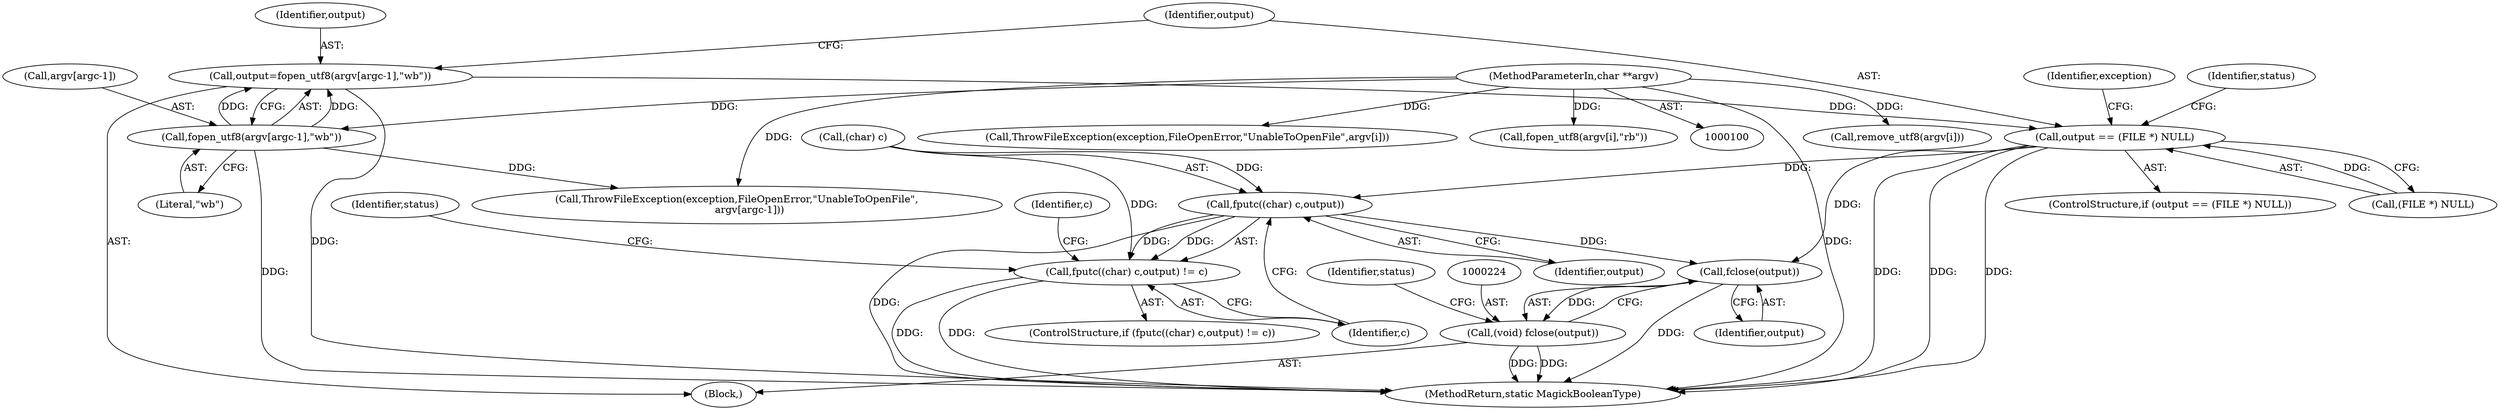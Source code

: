 digraph "0_ImageMagick_933e96f01a8c889c7bf5ffd30020e86a02a046e7@API" {
"1000124" [label="(Call,output=fopen_utf8(argv[argc-1],\"wb\"))"];
"1000126" [label="(Call,fopen_utf8(argv[argc-1],\"wb\"))"];
"1000102" [label="(MethodParameterIn,char **argv)"];
"1000134" [label="(Call,output == (FILE *) NULL)"];
"1000204" [label="(Call,fputc((char) c,output))"];
"1000203" [label="(Call,fputc((char) c,output) != c)"];
"1000225" [label="(Call,fclose(output))"];
"1000223" [label="(Call,(void) fclose(output))"];
"1000223" [label="(Call,(void) fclose(output))"];
"1000204" [label="(Call,fputc((char) c,output))"];
"1000104" [label="(Block,)"];
"1000208" [label="(Identifier,output)"];
"1000126" [label="(Call,fopen_utf8(argv[argc-1],\"wb\"))"];
"1000228" [label="(Identifier,status)"];
"1000211" [label="(Identifier,status)"];
"1000124" [label="(Call,output=fopen_utf8(argv[argc-1],\"wb\"))"];
"1000225" [label="(Call,fclose(output))"];
"1000132" [label="(Literal,\"wb\")"];
"1000140" [label="(Call,ThrowFileException(exception,FileOpenError,\"UnableToOpenFile\",\n        argv[argc-1]))"];
"1000202" [label="(ControlStructure,if (fputc((char) c,output) != c))"];
"1000219" [label="(Call,remove_utf8(argv[i]))"];
"1000135" [label="(Identifier,output)"];
"1000199" [label="(Identifier,c)"];
"1000205" [label="(Call,(char) c)"];
"1000209" [label="(Identifier,c)"];
"1000102" [label="(MethodParameterIn,char **argv)"];
"1000133" [label="(ControlStructure,if (output == (FILE *) NULL))"];
"1000136" [label="(Call,(FILE *) NULL)"];
"1000226" [label="(Identifier,output)"];
"1000229" [label="(MethodReturn,static MagickBooleanType)"];
"1000127" [label="(Call,argv[argc-1])"];
"1000182" [label="(Call,ThrowFileException(exception,FileOpenError,\"UnableToOpenFile\",argv[i]))"];
"1000203" [label="(Call,fputc((char) c,output) != c)"];
"1000141" [label="(Identifier,exception)"];
"1000152" [label="(Identifier,status)"];
"1000125" [label="(Identifier,output)"];
"1000170" [label="(Call,fopen_utf8(argv[i],\"rb\"))"];
"1000134" [label="(Call,output == (FILE *) NULL)"];
"1000124" -> "1000104"  [label="AST: "];
"1000124" -> "1000126"  [label="CFG: "];
"1000125" -> "1000124"  [label="AST: "];
"1000126" -> "1000124"  [label="AST: "];
"1000135" -> "1000124"  [label="CFG: "];
"1000124" -> "1000229"  [label="DDG: "];
"1000126" -> "1000124"  [label="DDG: "];
"1000126" -> "1000124"  [label="DDG: "];
"1000124" -> "1000134"  [label="DDG: "];
"1000126" -> "1000132"  [label="CFG: "];
"1000127" -> "1000126"  [label="AST: "];
"1000132" -> "1000126"  [label="AST: "];
"1000126" -> "1000229"  [label="DDG: "];
"1000102" -> "1000126"  [label="DDG: "];
"1000126" -> "1000140"  [label="DDG: "];
"1000102" -> "1000100"  [label="AST: "];
"1000102" -> "1000229"  [label="DDG: "];
"1000102" -> "1000140"  [label="DDG: "];
"1000102" -> "1000170"  [label="DDG: "];
"1000102" -> "1000182"  [label="DDG: "];
"1000102" -> "1000219"  [label="DDG: "];
"1000134" -> "1000133"  [label="AST: "];
"1000134" -> "1000136"  [label="CFG: "];
"1000135" -> "1000134"  [label="AST: "];
"1000136" -> "1000134"  [label="AST: "];
"1000141" -> "1000134"  [label="CFG: "];
"1000152" -> "1000134"  [label="CFG: "];
"1000134" -> "1000229"  [label="DDG: "];
"1000134" -> "1000229"  [label="DDG: "];
"1000134" -> "1000229"  [label="DDG: "];
"1000136" -> "1000134"  [label="DDG: "];
"1000134" -> "1000204"  [label="DDG: "];
"1000134" -> "1000225"  [label="DDG: "];
"1000204" -> "1000203"  [label="AST: "];
"1000204" -> "1000208"  [label="CFG: "];
"1000205" -> "1000204"  [label="AST: "];
"1000208" -> "1000204"  [label="AST: "];
"1000209" -> "1000204"  [label="CFG: "];
"1000204" -> "1000229"  [label="DDG: "];
"1000204" -> "1000203"  [label="DDG: "];
"1000204" -> "1000203"  [label="DDG: "];
"1000205" -> "1000204"  [label="DDG: "];
"1000204" -> "1000225"  [label="DDG: "];
"1000203" -> "1000202"  [label="AST: "];
"1000203" -> "1000209"  [label="CFG: "];
"1000209" -> "1000203"  [label="AST: "];
"1000211" -> "1000203"  [label="CFG: "];
"1000199" -> "1000203"  [label="CFG: "];
"1000203" -> "1000229"  [label="DDG: "];
"1000203" -> "1000229"  [label="DDG: "];
"1000205" -> "1000203"  [label="DDG: "];
"1000225" -> "1000223"  [label="AST: "];
"1000225" -> "1000226"  [label="CFG: "];
"1000226" -> "1000225"  [label="AST: "];
"1000223" -> "1000225"  [label="CFG: "];
"1000225" -> "1000229"  [label="DDG: "];
"1000225" -> "1000223"  [label="DDG: "];
"1000223" -> "1000104"  [label="AST: "];
"1000224" -> "1000223"  [label="AST: "];
"1000228" -> "1000223"  [label="CFG: "];
"1000223" -> "1000229"  [label="DDG: "];
"1000223" -> "1000229"  [label="DDG: "];
}
